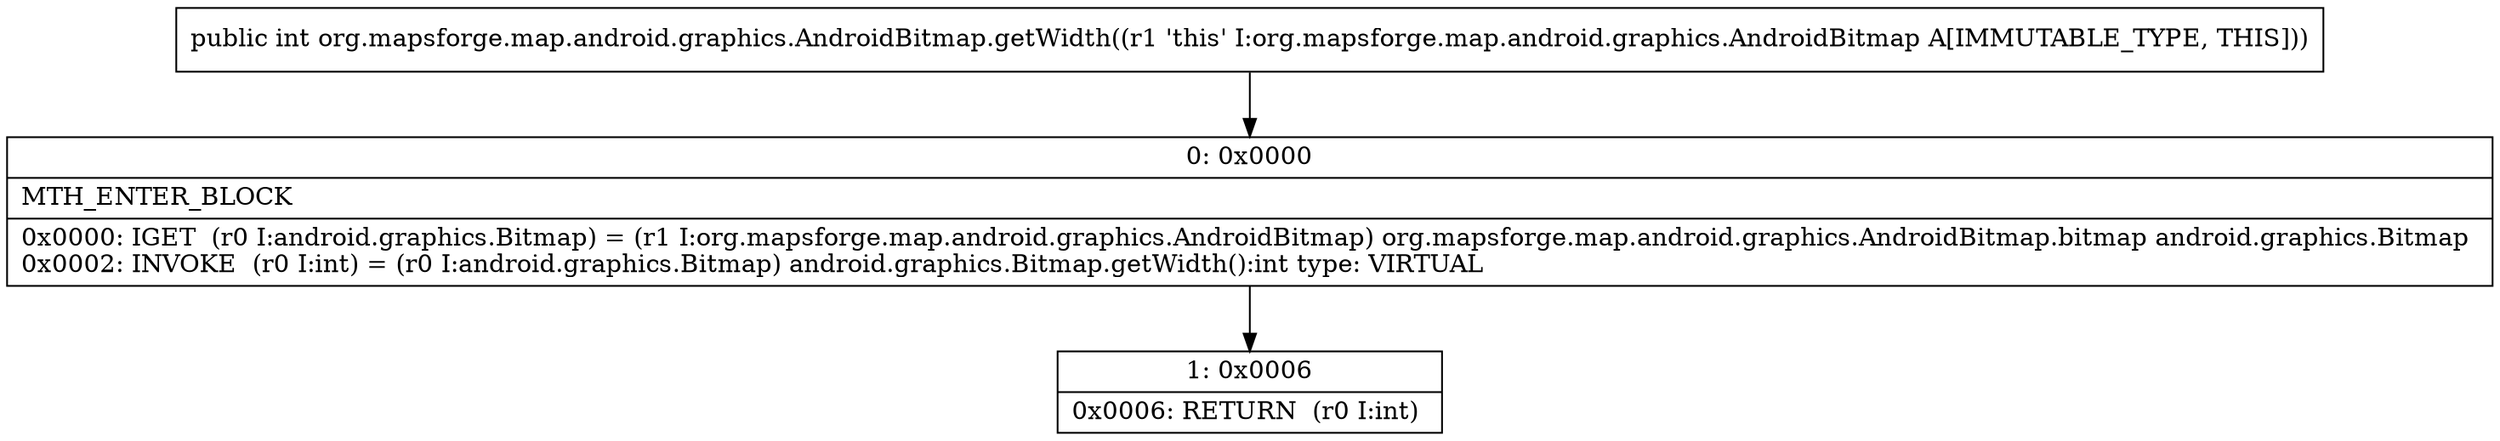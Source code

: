 digraph "CFG fororg.mapsforge.map.android.graphics.AndroidBitmap.getWidth()I" {
Node_0 [shape=record,label="{0\:\ 0x0000|MTH_ENTER_BLOCK\l|0x0000: IGET  (r0 I:android.graphics.Bitmap) = (r1 I:org.mapsforge.map.android.graphics.AndroidBitmap) org.mapsforge.map.android.graphics.AndroidBitmap.bitmap android.graphics.Bitmap \l0x0002: INVOKE  (r0 I:int) = (r0 I:android.graphics.Bitmap) android.graphics.Bitmap.getWidth():int type: VIRTUAL \l}"];
Node_1 [shape=record,label="{1\:\ 0x0006|0x0006: RETURN  (r0 I:int) \l}"];
MethodNode[shape=record,label="{public int org.mapsforge.map.android.graphics.AndroidBitmap.getWidth((r1 'this' I:org.mapsforge.map.android.graphics.AndroidBitmap A[IMMUTABLE_TYPE, THIS])) }"];
MethodNode -> Node_0;
Node_0 -> Node_1;
}

